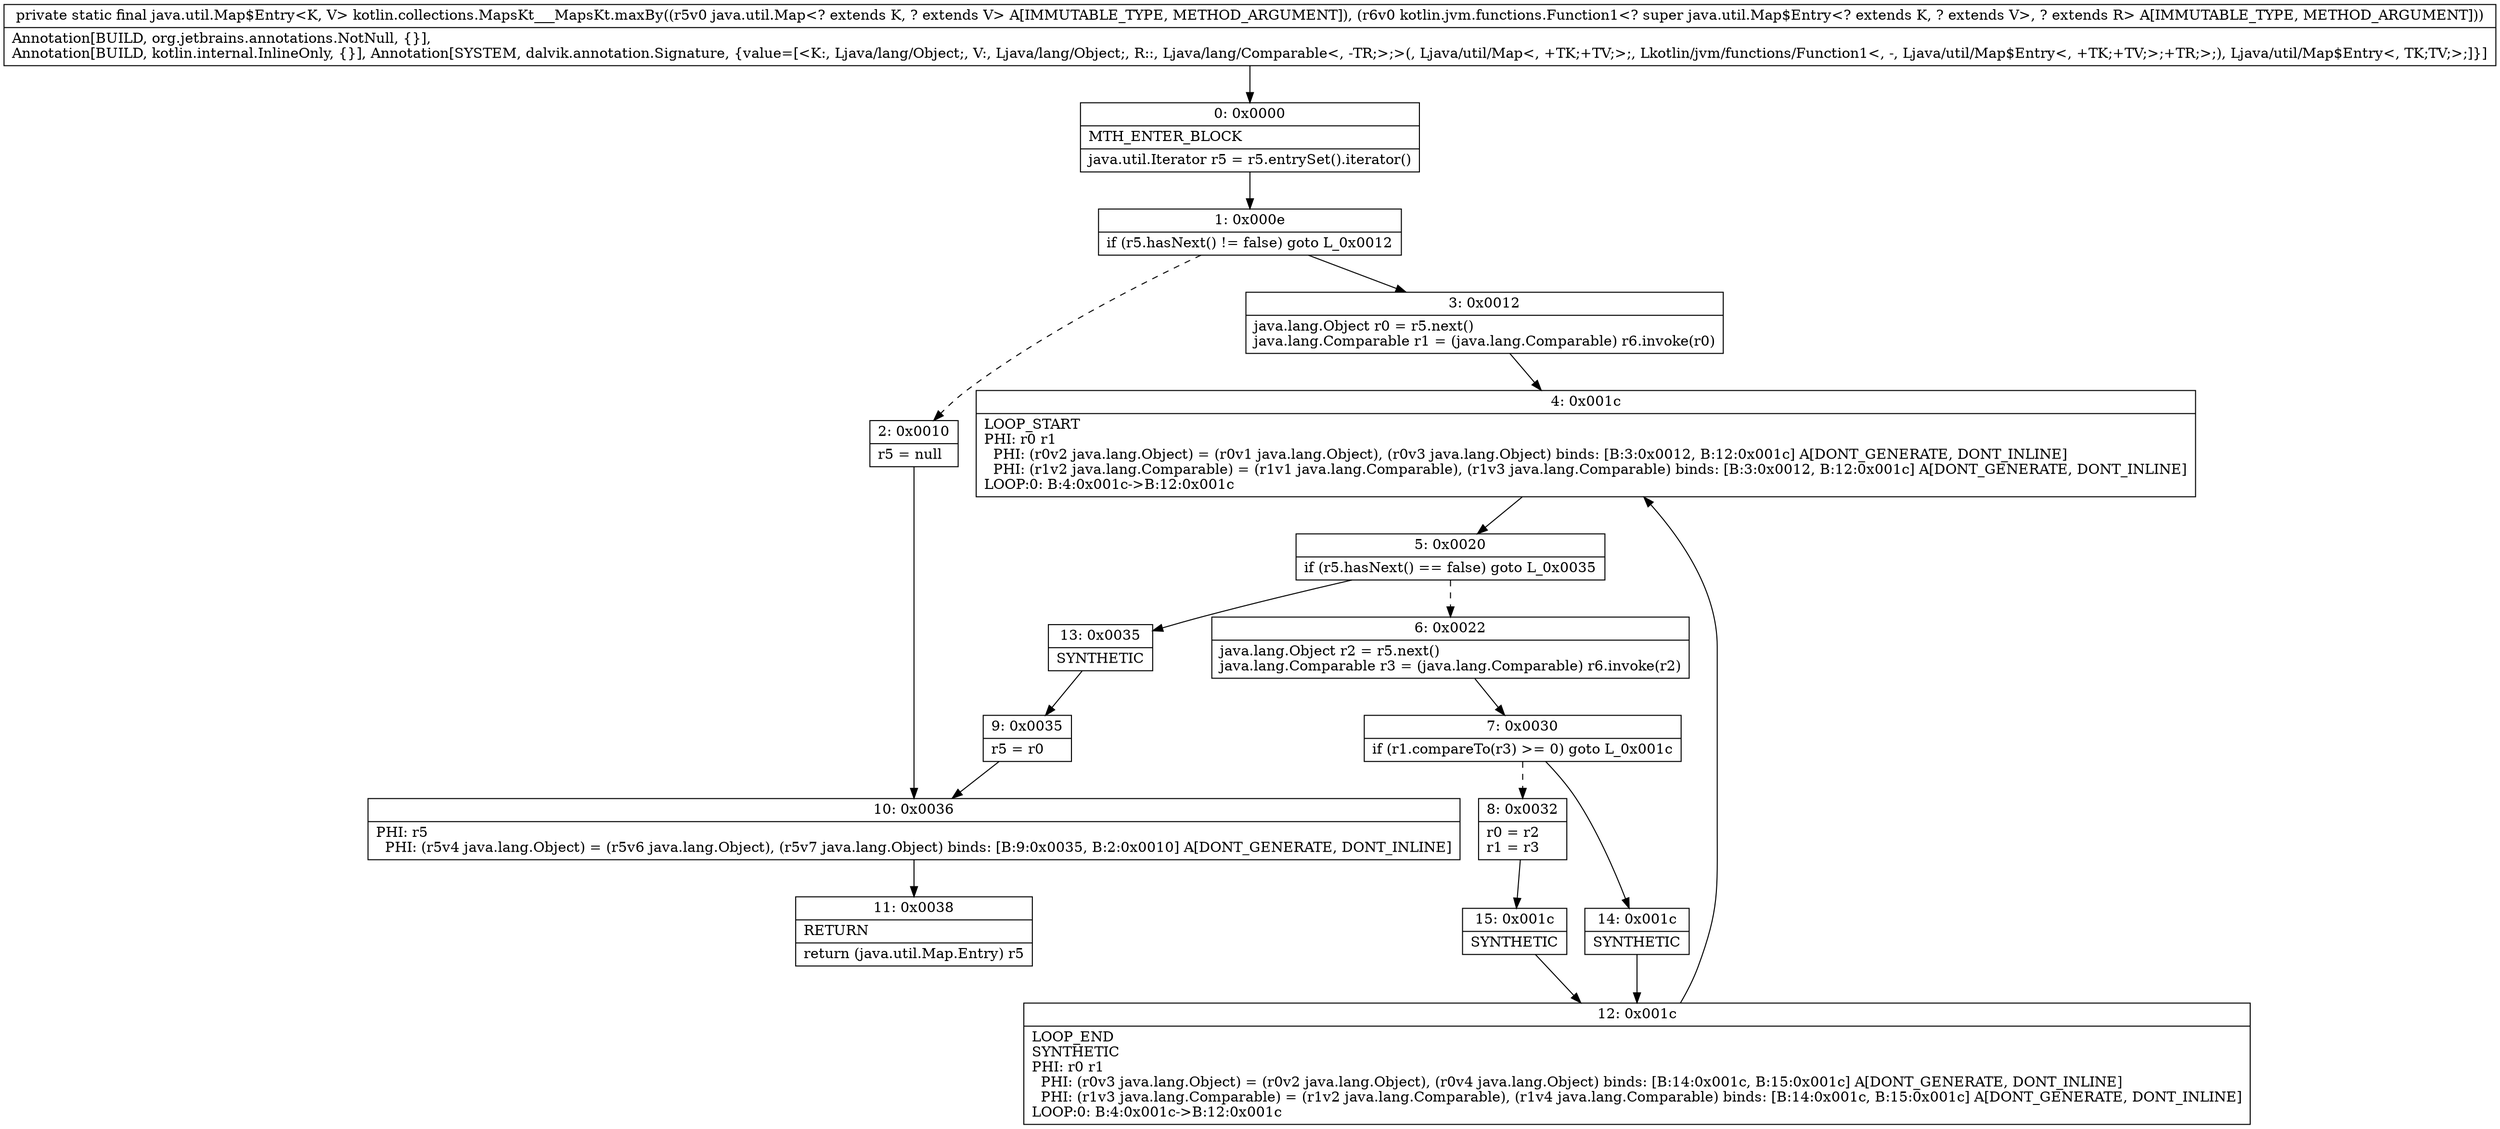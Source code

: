 digraph "CFG forkotlin.collections.MapsKt___MapsKt.maxBy(Ljava\/util\/Map;Lkotlin\/jvm\/functions\/Function1;)Ljava\/util\/Map$Entry;" {
Node_0 [shape=record,label="{0\:\ 0x0000|MTH_ENTER_BLOCK\l|java.util.Iterator r5 = r5.entrySet().iterator()\l}"];
Node_1 [shape=record,label="{1\:\ 0x000e|if (r5.hasNext() != false) goto L_0x0012\l}"];
Node_2 [shape=record,label="{2\:\ 0x0010|r5 = null\l}"];
Node_3 [shape=record,label="{3\:\ 0x0012|java.lang.Object r0 = r5.next()\ljava.lang.Comparable r1 = (java.lang.Comparable) r6.invoke(r0)\l}"];
Node_4 [shape=record,label="{4\:\ 0x001c|LOOP_START\lPHI: r0 r1 \l  PHI: (r0v2 java.lang.Object) = (r0v1 java.lang.Object), (r0v3 java.lang.Object) binds: [B:3:0x0012, B:12:0x001c] A[DONT_GENERATE, DONT_INLINE]\l  PHI: (r1v2 java.lang.Comparable) = (r1v1 java.lang.Comparable), (r1v3 java.lang.Comparable) binds: [B:3:0x0012, B:12:0x001c] A[DONT_GENERATE, DONT_INLINE]\lLOOP:0: B:4:0x001c\-\>B:12:0x001c\l}"];
Node_5 [shape=record,label="{5\:\ 0x0020|if (r5.hasNext() == false) goto L_0x0035\l}"];
Node_6 [shape=record,label="{6\:\ 0x0022|java.lang.Object r2 = r5.next()\ljava.lang.Comparable r3 = (java.lang.Comparable) r6.invoke(r2)\l}"];
Node_7 [shape=record,label="{7\:\ 0x0030|if (r1.compareTo(r3) \>= 0) goto L_0x001c\l}"];
Node_8 [shape=record,label="{8\:\ 0x0032|r0 = r2\lr1 = r3\l}"];
Node_9 [shape=record,label="{9\:\ 0x0035|r5 = r0\l}"];
Node_10 [shape=record,label="{10\:\ 0x0036|PHI: r5 \l  PHI: (r5v4 java.lang.Object) = (r5v6 java.lang.Object), (r5v7 java.lang.Object) binds: [B:9:0x0035, B:2:0x0010] A[DONT_GENERATE, DONT_INLINE]\l}"];
Node_11 [shape=record,label="{11\:\ 0x0038|RETURN\l|return (java.util.Map.Entry) r5\l}"];
Node_12 [shape=record,label="{12\:\ 0x001c|LOOP_END\lSYNTHETIC\lPHI: r0 r1 \l  PHI: (r0v3 java.lang.Object) = (r0v2 java.lang.Object), (r0v4 java.lang.Object) binds: [B:14:0x001c, B:15:0x001c] A[DONT_GENERATE, DONT_INLINE]\l  PHI: (r1v3 java.lang.Comparable) = (r1v2 java.lang.Comparable), (r1v4 java.lang.Comparable) binds: [B:14:0x001c, B:15:0x001c] A[DONT_GENERATE, DONT_INLINE]\lLOOP:0: B:4:0x001c\-\>B:12:0x001c\l}"];
Node_13 [shape=record,label="{13\:\ 0x0035|SYNTHETIC\l}"];
Node_14 [shape=record,label="{14\:\ 0x001c|SYNTHETIC\l}"];
Node_15 [shape=record,label="{15\:\ 0x001c|SYNTHETIC\l}"];
MethodNode[shape=record,label="{private static final java.util.Map$Entry\<K, V\> kotlin.collections.MapsKt___MapsKt.maxBy((r5v0 java.util.Map\<? extends K, ? extends V\> A[IMMUTABLE_TYPE, METHOD_ARGUMENT]), (r6v0 kotlin.jvm.functions.Function1\<? super java.util.Map$Entry\<? extends K, ? extends V\>, ? extends R\> A[IMMUTABLE_TYPE, METHOD_ARGUMENT]))  | Annotation[BUILD, org.jetbrains.annotations.NotNull, \{\}], \lAnnotation[BUILD, kotlin.internal.InlineOnly, \{\}], Annotation[SYSTEM, dalvik.annotation.Signature, \{value=[\<K:, Ljava\/lang\/Object;, V:, Ljava\/lang\/Object;, R::, Ljava\/lang\/Comparable\<, \-TR;\>;\>(, Ljava\/util\/Map\<, +TK;+TV;\>;, Lkotlin\/jvm\/functions\/Function1\<, \-, Ljava\/util\/Map$Entry\<, +TK;+TV;\>;+TR;\>;), Ljava\/util\/Map$Entry\<, TK;TV;\>;]\}]\l}"];
MethodNode -> Node_0;
Node_0 -> Node_1;
Node_1 -> Node_2[style=dashed];
Node_1 -> Node_3;
Node_2 -> Node_10;
Node_3 -> Node_4;
Node_4 -> Node_5;
Node_5 -> Node_6[style=dashed];
Node_5 -> Node_13;
Node_6 -> Node_7;
Node_7 -> Node_8[style=dashed];
Node_7 -> Node_14;
Node_8 -> Node_15;
Node_9 -> Node_10;
Node_10 -> Node_11;
Node_12 -> Node_4;
Node_13 -> Node_9;
Node_14 -> Node_12;
Node_15 -> Node_12;
}

